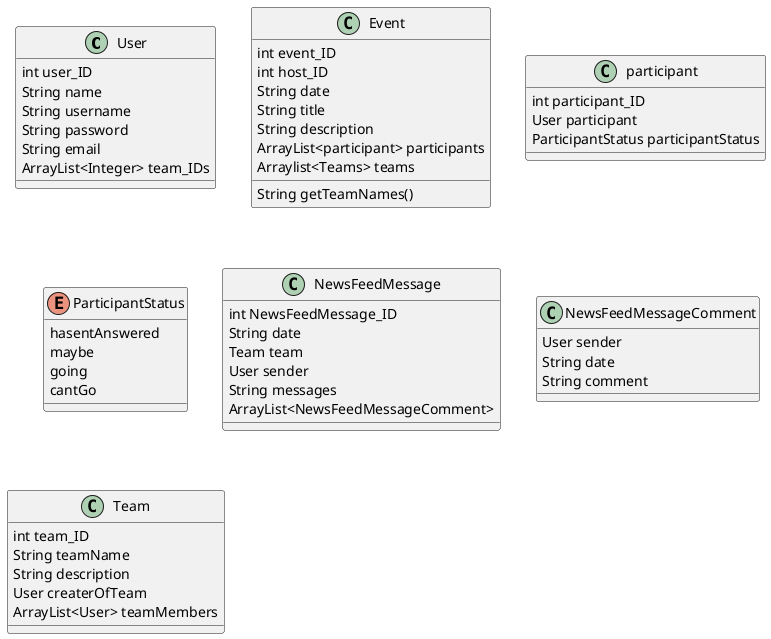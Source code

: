 @startuml
class User{
    int user_ID
    String name
    String username
    String password
    String email
    ArrayList<Integer> team_IDs
}

class Event{
    int event_ID
    int host_ID
    String date
    String title
    String description
    ArrayList<participant> participants
    Arraylist<Teams> teams

    String getTeamNames()
}

class participant{
    int participant_ID
    User participant
    ParticipantStatus participantStatus
}

enum ParticipantStatus{
    hasentAnswered
    maybe
    going
    cantGo
}

class NewsFeedMessage{
    int NewsFeedMessage_ID
    String date
    Team team
    User sender
    String messages
    ArrayList<NewsFeedMessageComment>
}

class NewsFeedMessageComment{
    User sender
    String date
    String comment
}

class Team{
    int team_ID
    String teamName
    String description
    User createrOfTeam
    ArrayList<User> teamMembers
}

@enduml